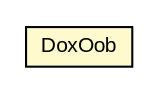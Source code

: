 #!/usr/local/bin/dot
#
# Class diagram 
# Generated by UMLGraph version R5_6-24-gf6e263 (http://www.umlgraph.org/)
#

digraph G {
	edge [fontname="arial",fontsize=10,labelfontname="arial",labelfontsize=10];
	node [fontname="arial",fontsize=10,shape=plaintext];
	nodesep=0.25;
	ranksep=0.5;
	// net.trajano.doxdb.ejb.DoxOob
	c196 [label=<<table title="net.trajano.doxdb.ejb.DoxOob" border="0" cellborder="1" cellspacing="0" cellpadding="2" port="p" bgcolor="lemonChiffon" href="./DoxOob.html">
		<tr><td><table border="0" cellspacing="0" cellpadding="1">
<tr><td align="center" balign="center"> DoxOob </td></tr>
		</table></td></tr>
		</table>>, URL="./DoxOob.html", fontname="arial", fontcolor="black", fontsize=10.0];
}

